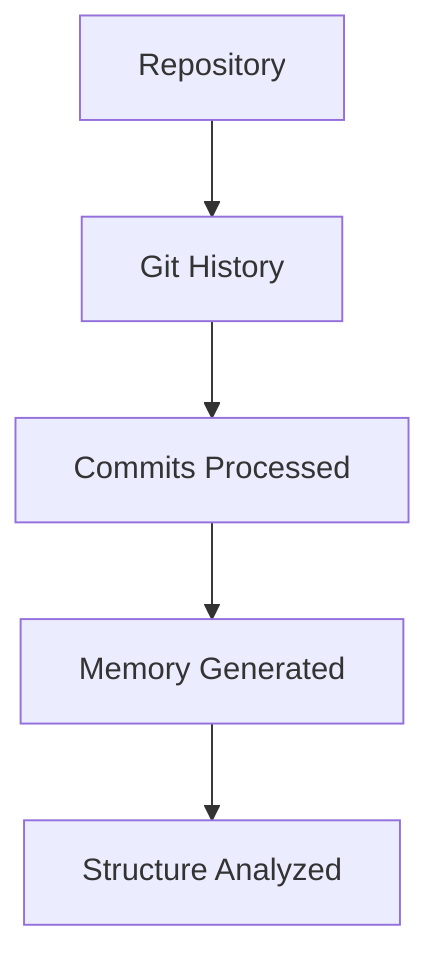 graph TD
    A["Repository"] --> B["Git History"]
    B --> C["Commits Processed"]
    C --> D["Memory Generated"]
    D --> E["Structure Analyzed"]
    
    %% This is a placeholder aggregated Mermaid diagram
    %% Will be replaced with AI-generated project structure
